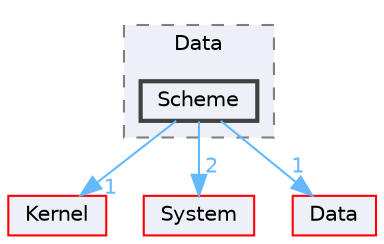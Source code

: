 digraph "Scheme"
{
 // LATEX_PDF_SIZE
  bgcolor="transparent";
  edge [fontname=Helvetica,fontsize=10,labelfontname=Helvetica,labelfontsize=10];
  node [fontname=Helvetica,fontsize=10,shape=box,height=0.2,width=0.4];
  compound=true
  subgraph clusterdir_0e16d6e1be87168091a429944e6ef96f {
    graph [ bgcolor="#edf0f7", pencolor="grey50", label="Data", fontname=Helvetica,fontsize=10 style="filled,dashed", URL="dir_0e16d6e1be87168091a429944e6ef96f.html",tooltip=""]
  dir_8955762d4eb731b93240e1fccf00c110 [label="Scheme", fillcolor="#edf0f7", color="grey25", style="filled,bold", URL="dir_8955762d4eb731b93240e1fccf00c110.html",tooltip=""];
  }
  dir_52bed8acfaac088d5968cb2c84d7645d [label="Kernel", fillcolor="#edf0f7", color="red", style="filled", URL="dir_52bed8acfaac088d5968cb2c84d7645d.html",tooltip=""];
  dir_9af51e3826d4f9e80d9103b2de543e84 [label="System", fillcolor="#edf0f7", color="red", style="filled", URL="dir_9af51e3826d4f9e80d9103b2de543e84.html",tooltip=""];
  dir_e3d743d0ec9b4013b28b5d69101bc7fb [label="Data", fillcolor="#edf0f7", color="red", style="filled", URL="dir_e3d743d0ec9b4013b28b5d69101bc7fb.html",tooltip=""];
  dir_8955762d4eb731b93240e1fccf00c110->dir_52bed8acfaac088d5968cb2c84d7645d [headlabel="1", labeldistance=1.5 headhref="dir_000041_000028.html" href="dir_000041_000028.html" color="steelblue1" fontcolor="steelblue1"];
  dir_8955762d4eb731b93240e1fccf00c110->dir_9af51e3826d4f9e80d9103b2de543e84 [headlabel="2", labeldistance=1.5 headhref="dir_000041_000046.html" href="dir_000041_000046.html" color="steelblue1" fontcolor="steelblue1"];
  dir_8955762d4eb731b93240e1fccf00c110->dir_e3d743d0ec9b4013b28b5d69101bc7fb [headlabel="1", labeldistance=1.5 headhref="dir_000041_000009.html" href="dir_000041_000009.html" color="steelblue1" fontcolor="steelblue1"];
}
